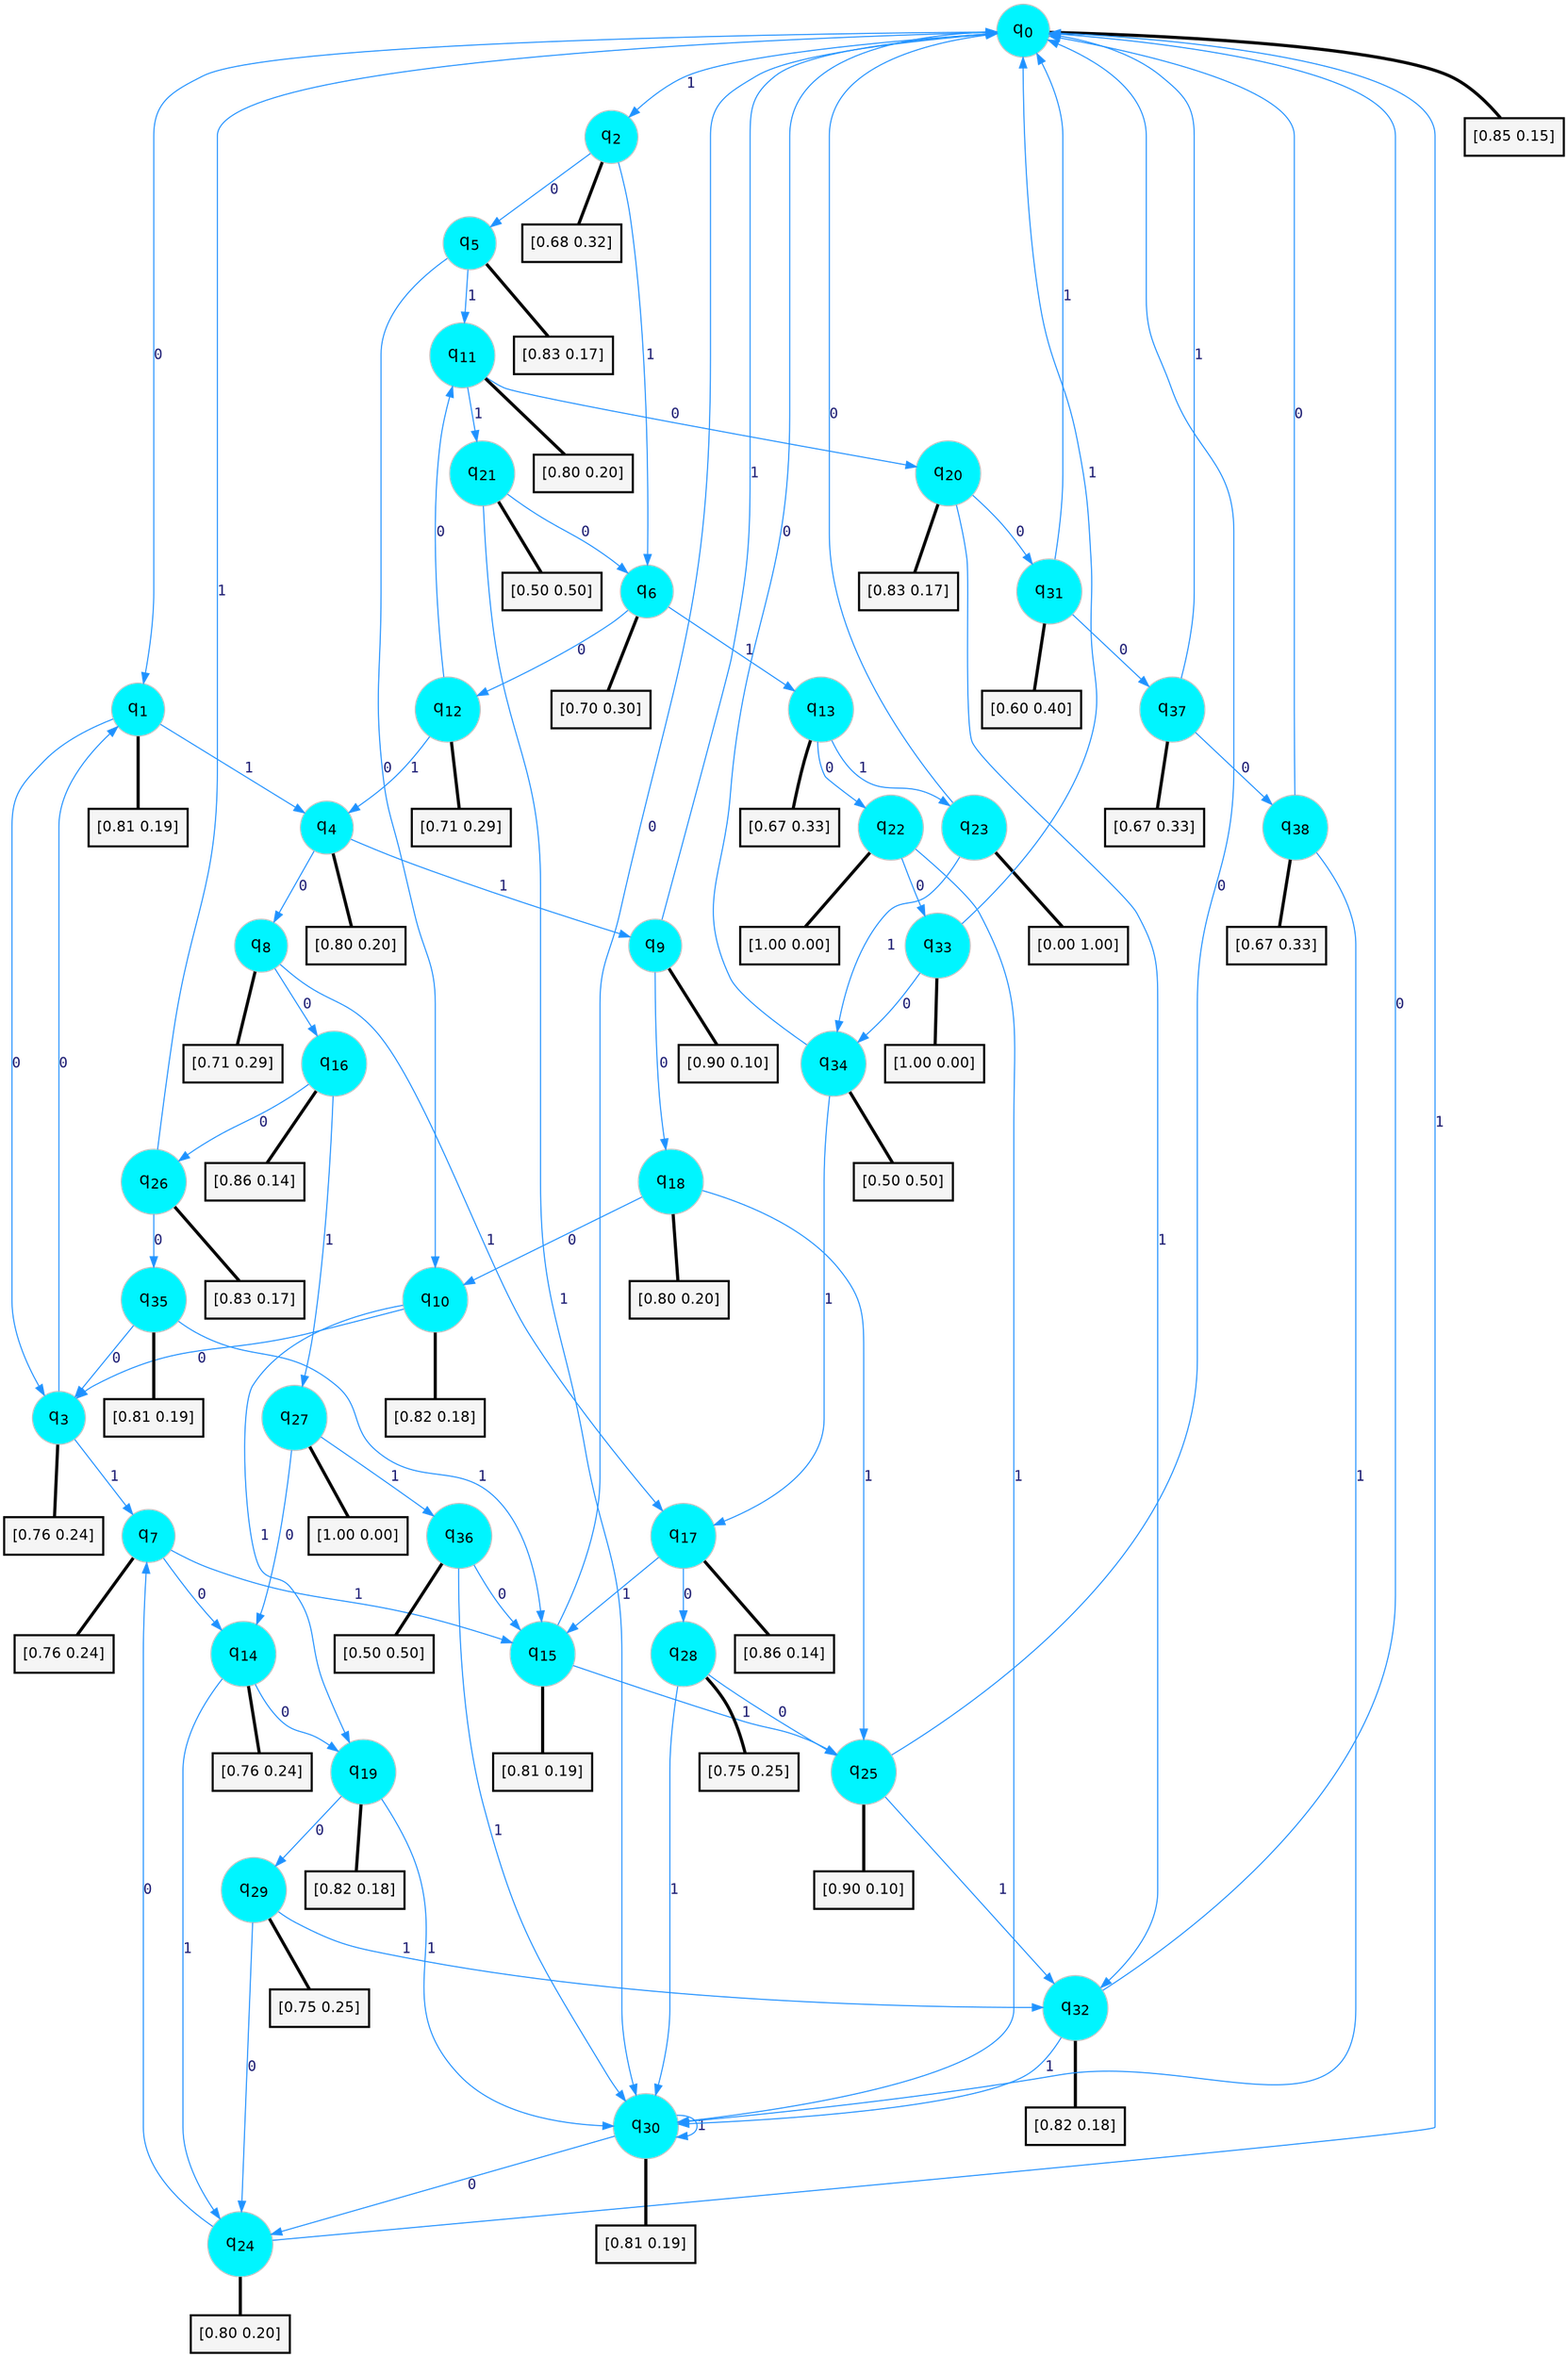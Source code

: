 digraph G {
graph [
bgcolor=transparent, dpi=300, rankdir=TD, size="40,25"];
node [
color=gray, fillcolor=turquoise1, fontcolor=black, fontname=Helvetica, fontsize=16, fontweight=bold, shape=circle, style=filled];
edge [
arrowsize=1, color=dodgerblue1, fontcolor=midnightblue, fontname=courier, fontweight=bold, penwidth=1, style=solid, weight=20];
0[label=<q<SUB>0</SUB>>];
1[label=<q<SUB>1</SUB>>];
2[label=<q<SUB>2</SUB>>];
3[label=<q<SUB>3</SUB>>];
4[label=<q<SUB>4</SUB>>];
5[label=<q<SUB>5</SUB>>];
6[label=<q<SUB>6</SUB>>];
7[label=<q<SUB>7</SUB>>];
8[label=<q<SUB>8</SUB>>];
9[label=<q<SUB>9</SUB>>];
10[label=<q<SUB>10</SUB>>];
11[label=<q<SUB>11</SUB>>];
12[label=<q<SUB>12</SUB>>];
13[label=<q<SUB>13</SUB>>];
14[label=<q<SUB>14</SUB>>];
15[label=<q<SUB>15</SUB>>];
16[label=<q<SUB>16</SUB>>];
17[label=<q<SUB>17</SUB>>];
18[label=<q<SUB>18</SUB>>];
19[label=<q<SUB>19</SUB>>];
20[label=<q<SUB>20</SUB>>];
21[label=<q<SUB>21</SUB>>];
22[label=<q<SUB>22</SUB>>];
23[label=<q<SUB>23</SUB>>];
24[label=<q<SUB>24</SUB>>];
25[label=<q<SUB>25</SUB>>];
26[label=<q<SUB>26</SUB>>];
27[label=<q<SUB>27</SUB>>];
28[label=<q<SUB>28</SUB>>];
29[label=<q<SUB>29</SUB>>];
30[label=<q<SUB>30</SUB>>];
31[label=<q<SUB>31</SUB>>];
32[label=<q<SUB>32</SUB>>];
33[label=<q<SUB>33</SUB>>];
34[label=<q<SUB>34</SUB>>];
35[label=<q<SUB>35</SUB>>];
36[label=<q<SUB>36</SUB>>];
37[label=<q<SUB>37</SUB>>];
38[label=<q<SUB>38</SUB>>];
39[label="[0.85 0.15]", shape=box,fontcolor=black, fontname=Helvetica, fontsize=14, penwidth=2, fillcolor=whitesmoke,color=black];
40[label="[0.81 0.19]", shape=box,fontcolor=black, fontname=Helvetica, fontsize=14, penwidth=2, fillcolor=whitesmoke,color=black];
41[label="[0.68 0.32]", shape=box,fontcolor=black, fontname=Helvetica, fontsize=14, penwidth=2, fillcolor=whitesmoke,color=black];
42[label="[0.76 0.24]", shape=box,fontcolor=black, fontname=Helvetica, fontsize=14, penwidth=2, fillcolor=whitesmoke,color=black];
43[label="[0.80 0.20]", shape=box,fontcolor=black, fontname=Helvetica, fontsize=14, penwidth=2, fillcolor=whitesmoke,color=black];
44[label="[0.83 0.17]", shape=box,fontcolor=black, fontname=Helvetica, fontsize=14, penwidth=2, fillcolor=whitesmoke,color=black];
45[label="[0.70 0.30]", shape=box,fontcolor=black, fontname=Helvetica, fontsize=14, penwidth=2, fillcolor=whitesmoke,color=black];
46[label="[0.76 0.24]", shape=box,fontcolor=black, fontname=Helvetica, fontsize=14, penwidth=2, fillcolor=whitesmoke,color=black];
47[label="[0.71 0.29]", shape=box,fontcolor=black, fontname=Helvetica, fontsize=14, penwidth=2, fillcolor=whitesmoke,color=black];
48[label="[0.90 0.10]", shape=box,fontcolor=black, fontname=Helvetica, fontsize=14, penwidth=2, fillcolor=whitesmoke,color=black];
49[label="[0.82 0.18]", shape=box,fontcolor=black, fontname=Helvetica, fontsize=14, penwidth=2, fillcolor=whitesmoke,color=black];
50[label="[0.80 0.20]", shape=box,fontcolor=black, fontname=Helvetica, fontsize=14, penwidth=2, fillcolor=whitesmoke,color=black];
51[label="[0.71 0.29]", shape=box,fontcolor=black, fontname=Helvetica, fontsize=14, penwidth=2, fillcolor=whitesmoke,color=black];
52[label="[0.67 0.33]", shape=box,fontcolor=black, fontname=Helvetica, fontsize=14, penwidth=2, fillcolor=whitesmoke,color=black];
53[label="[0.76 0.24]", shape=box,fontcolor=black, fontname=Helvetica, fontsize=14, penwidth=2, fillcolor=whitesmoke,color=black];
54[label="[0.81 0.19]", shape=box,fontcolor=black, fontname=Helvetica, fontsize=14, penwidth=2, fillcolor=whitesmoke,color=black];
55[label="[0.86 0.14]", shape=box,fontcolor=black, fontname=Helvetica, fontsize=14, penwidth=2, fillcolor=whitesmoke,color=black];
56[label="[0.86 0.14]", shape=box,fontcolor=black, fontname=Helvetica, fontsize=14, penwidth=2, fillcolor=whitesmoke,color=black];
57[label="[0.80 0.20]", shape=box,fontcolor=black, fontname=Helvetica, fontsize=14, penwidth=2, fillcolor=whitesmoke,color=black];
58[label="[0.82 0.18]", shape=box,fontcolor=black, fontname=Helvetica, fontsize=14, penwidth=2, fillcolor=whitesmoke,color=black];
59[label="[0.83 0.17]", shape=box,fontcolor=black, fontname=Helvetica, fontsize=14, penwidth=2, fillcolor=whitesmoke,color=black];
60[label="[0.50 0.50]", shape=box,fontcolor=black, fontname=Helvetica, fontsize=14, penwidth=2, fillcolor=whitesmoke,color=black];
61[label="[1.00 0.00]", shape=box,fontcolor=black, fontname=Helvetica, fontsize=14, penwidth=2, fillcolor=whitesmoke,color=black];
62[label="[0.00 1.00]", shape=box,fontcolor=black, fontname=Helvetica, fontsize=14, penwidth=2, fillcolor=whitesmoke,color=black];
63[label="[0.80 0.20]", shape=box,fontcolor=black, fontname=Helvetica, fontsize=14, penwidth=2, fillcolor=whitesmoke,color=black];
64[label="[0.90 0.10]", shape=box,fontcolor=black, fontname=Helvetica, fontsize=14, penwidth=2, fillcolor=whitesmoke,color=black];
65[label="[0.83 0.17]", shape=box,fontcolor=black, fontname=Helvetica, fontsize=14, penwidth=2, fillcolor=whitesmoke,color=black];
66[label="[1.00 0.00]", shape=box,fontcolor=black, fontname=Helvetica, fontsize=14, penwidth=2, fillcolor=whitesmoke,color=black];
67[label="[0.75 0.25]", shape=box,fontcolor=black, fontname=Helvetica, fontsize=14, penwidth=2, fillcolor=whitesmoke,color=black];
68[label="[0.75 0.25]", shape=box,fontcolor=black, fontname=Helvetica, fontsize=14, penwidth=2, fillcolor=whitesmoke,color=black];
69[label="[0.81 0.19]", shape=box,fontcolor=black, fontname=Helvetica, fontsize=14, penwidth=2, fillcolor=whitesmoke,color=black];
70[label="[0.60 0.40]", shape=box,fontcolor=black, fontname=Helvetica, fontsize=14, penwidth=2, fillcolor=whitesmoke,color=black];
71[label="[0.82 0.18]", shape=box,fontcolor=black, fontname=Helvetica, fontsize=14, penwidth=2, fillcolor=whitesmoke,color=black];
72[label="[1.00 0.00]", shape=box,fontcolor=black, fontname=Helvetica, fontsize=14, penwidth=2, fillcolor=whitesmoke,color=black];
73[label="[0.50 0.50]", shape=box,fontcolor=black, fontname=Helvetica, fontsize=14, penwidth=2, fillcolor=whitesmoke,color=black];
74[label="[0.81 0.19]", shape=box,fontcolor=black, fontname=Helvetica, fontsize=14, penwidth=2, fillcolor=whitesmoke,color=black];
75[label="[0.50 0.50]", shape=box,fontcolor=black, fontname=Helvetica, fontsize=14, penwidth=2, fillcolor=whitesmoke,color=black];
76[label="[0.67 0.33]", shape=box,fontcolor=black, fontname=Helvetica, fontsize=14, penwidth=2, fillcolor=whitesmoke,color=black];
77[label="[0.67 0.33]", shape=box,fontcolor=black, fontname=Helvetica, fontsize=14, penwidth=2, fillcolor=whitesmoke,color=black];
0->1 [label=0];
0->2 [label=1];
0->39 [arrowhead=none, penwidth=3,color=black];
1->3 [label=0];
1->4 [label=1];
1->40 [arrowhead=none, penwidth=3,color=black];
2->5 [label=0];
2->6 [label=1];
2->41 [arrowhead=none, penwidth=3,color=black];
3->1 [label=0];
3->7 [label=1];
3->42 [arrowhead=none, penwidth=3,color=black];
4->8 [label=0];
4->9 [label=1];
4->43 [arrowhead=none, penwidth=3,color=black];
5->10 [label=0];
5->11 [label=1];
5->44 [arrowhead=none, penwidth=3,color=black];
6->12 [label=0];
6->13 [label=1];
6->45 [arrowhead=none, penwidth=3,color=black];
7->14 [label=0];
7->15 [label=1];
7->46 [arrowhead=none, penwidth=3,color=black];
8->16 [label=0];
8->17 [label=1];
8->47 [arrowhead=none, penwidth=3,color=black];
9->18 [label=0];
9->0 [label=1];
9->48 [arrowhead=none, penwidth=3,color=black];
10->3 [label=0];
10->19 [label=1];
10->49 [arrowhead=none, penwidth=3,color=black];
11->20 [label=0];
11->21 [label=1];
11->50 [arrowhead=none, penwidth=3,color=black];
12->11 [label=0];
12->4 [label=1];
12->51 [arrowhead=none, penwidth=3,color=black];
13->22 [label=0];
13->23 [label=1];
13->52 [arrowhead=none, penwidth=3,color=black];
14->19 [label=0];
14->24 [label=1];
14->53 [arrowhead=none, penwidth=3,color=black];
15->0 [label=0];
15->25 [label=1];
15->54 [arrowhead=none, penwidth=3,color=black];
16->26 [label=0];
16->27 [label=1];
16->55 [arrowhead=none, penwidth=3,color=black];
17->28 [label=0];
17->15 [label=1];
17->56 [arrowhead=none, penwidth=3,color=black];
18->10 [label=0];
18->25 [label=1];
18->57 [arrowhead=none, penwidth=3,color=black];
19->29 [label=0];
19->30 [label=1];
19->58 [arrowhead=none, penwidth=3,color=black];
20->31 [label=0];
20->32 [label=1];
20->59 [arrowhead=none, penwidth=3,color=black];
21->6 [label=0];
21->30 [label=1];
21->60 [arrowhead=none, penwidth=3,color=black];
22->33 [label=0];
22->30 [label=1];
22->61 [arrowhead=none, penwidth=3,color=black];
23->0 [label=0];
23->34 [label=1];
23->62 [arrowhead=none, penwidth=3,color=black];
24->7 [label=0];
24->0 [label=1];
24->63 [arrowhead=none, penwidth=3,color=black];
25->0 [label=0];
25->32 [label=1];
25->64 [arrowhead=none, penwidth=3,color=black];
26->35 [label=0];
26->0 [label=1];
26->65 [arrowhead=none, penwidth=3,color=black];
27->14 [label=0];
27->36 [label=1];
27->66 [arrowhead=none, penwidth=3,color=black];
28->25 [label=0];
28->30 [label=1];
28->67 [arrowhead=none, penwidth=3,color=black];
29->24 [label=0];
29->32 [label=1];
29->68 [arrowhead=none, penwidth=3,color=black];
30->24 [label=0];
30->30 [label=1];
30->69 [arrowhead=none, penwidth=3,color=black];
31->37 [label=0];
31->0 [label=1];
31->70 [arrowhead=none, penwidth=3,color=black];
32->0 [label=0];
32->30 [label=1];
32->71 [arrowhead=none, penwidth=3,color=black];
33->34 [label=0];
33->0 [label=1];
33->72 [arrowhead=none, penwidth=3,color=black];
34->0 [label=0];
34->17 [label=1];
34->73 [arrowhead=none, penwidth=3,color=black];
35->3 [label=0];
35->15 [label=1];
35->74 [arrowhead=none, penwidth=3,color=black];
36->15 [label=0];
36->30 [label=1];
36->75 [arrowhead=none, penwidth=3,color=black];
37->38 [label=0];
37->0 [label=1];
37->76 [arrowhead=none, penwidth=3,color=black];
38->0 [label=0];
38->30 [label=1];
38->77 [arrowhead=none, penwidth=3,color=black];
}
